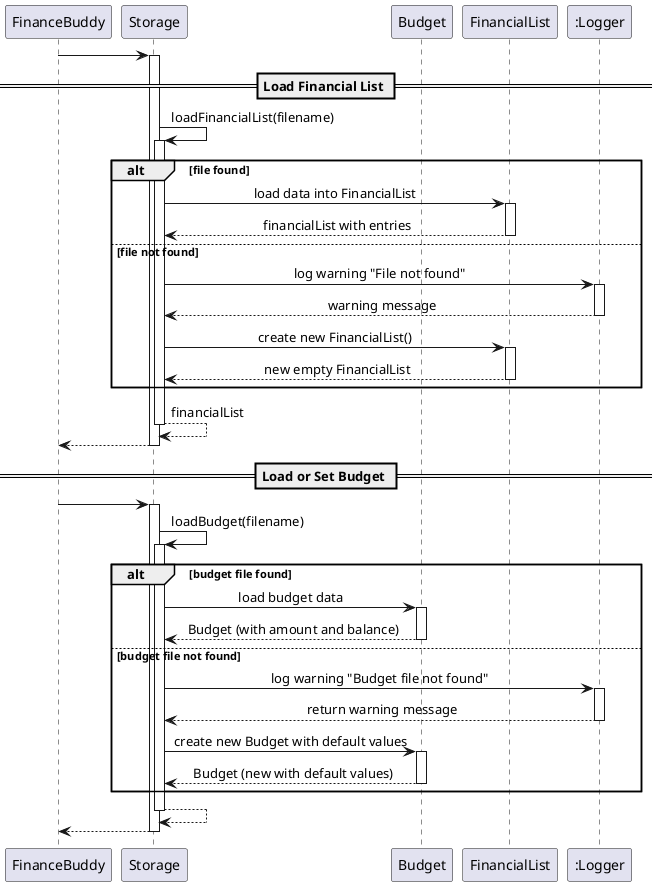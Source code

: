 @startuml
skinparam sequenceMessageAlign center
skinparam responseMessageBelowArrow true

participant "FinanceBuddy" as FinanceBuddy
participant "Storage" as storage
participant "Budget" as budget
participant "FinancialList" as financialList
participant ":Logger" as logger


FinanceBuddy -> storage
activate storage

== Load Financial List ==

storage -> storage : loadFinancialList(filename)
activate storage

' Attempt to read file
alt file found
    storage -> financialList : load data into FinancialList
    activate financialList
    return financialList with entries

else file not found
    storage -> logger : log warning "File not found"
    activate logger
    return warning message
    storage -> financialList : create new FinancialList()
    activate financialList
    return new empty FinancialList
end
return financialList
return 

== Load or Set Budget ==

FinanceBuddy -> storage
activate storage

storage -> storage : loadBudget(filename)
activate storage

' Check if budget file exists
alt budget file found
    storage -> budget : load budget data
    activate budget
    return Budget (with amount and balance)

else budget file not found
    storage -> logger : log warning "Budget file not found"
    activate logger
    return return warning message
    storage -> budget : create new Budget with default values
    activate budget
    return Budget (new with default values)
end
return
return 
deactivate storage

@enduml